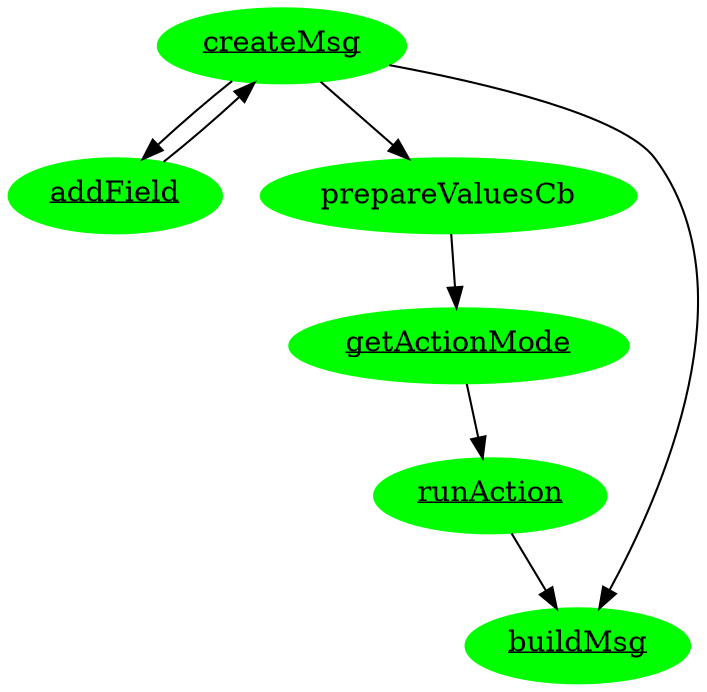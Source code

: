 digraph G22 {
  createMsg[style="filled", color="green", label=<<u>createMsg</u>> URL="\ref createMsg"];
  createMsg -> addField;
  addField[style="filled", color="green", label=<<u>addField</u>> URL="\ref addField"];
  addField -> createMsg;
  createMsg -> prepareValuesCb;
  prepareValuesCb[style="filled", color="green"];
  prepareValuesCb -> getActionMode;
  getActionMode[style="filled", color="green", label=<<u>getActionMode</u>> URL="\ref getActionMode"];
  getActionMode -> runAction;
  runAction[style="filled", color="green", label=<<u>runAction</u>> URL="\ref runAction"];
  runAction -> buildMsg;
  buildMsg[style="filled", color="green", label=<<u>buildMsg</u>> URL="\ref buildMsg"];
  createMsg -> buildMsg;
}
